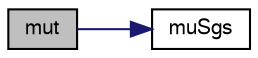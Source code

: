 digraph "mut"
{
  bgcolor="transparent";
  edge [fontname="FreeSans",fontsize="10",labelfontname="FreeSans",labelfontsize="10"];
  node [fontname="FreeSans",fontsize="10",shape=record];
  rankdir="LR";
  Node784 [label="mut",height=0.2,width=0.4,color="black", fillcolor="grey75", style="filled", fontcolor="black"];
  Node784 -> Node785 [color="midnightblue",fontsize="10",style="solid",fontname="FreeSans"];
  Node785 [label="muSgs",height=0.2,width=0.4,color="black",URL="$a30634.html#a6baee818ef1f9a7c16a717cf41938160",tooltip="Return the SGS turbulent viscosity. "];
}

